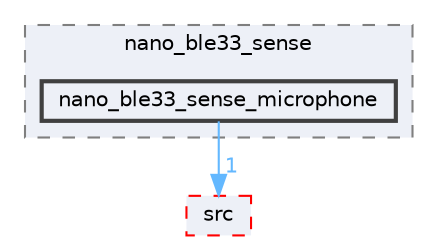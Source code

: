 digraph "Face_Access_inferencing/examples/nano_ble33_sense/nano_ble33_sense_microphone"
{
 // LATEX_PDF_SIZE
  bgcolor="transparent";
  edge [fontname=Helvetica,fontsize=10,labelfontname=Helvetica,labelfontsize=10];
  node [fontname=Helvetica,fontsize=10,shape=box,height=0.2,width=0.4];
  compound=true
  subgraph clusterdir_f83dbca78236457e510378740de19586 {
    graph [ bgcolor="#edf0f7", pencolor="grey50", label="nano_ble33_sense", fontname=Helvetica,fontsize=10 style="filled,dashed", URL="dir_f83dbca78236457e510378740de19586.html",tooltip=""]
  dir_c94e19433da25e915592d4d475789e69 [label="nano_ble33_sense_microphone", fillcolor="#edf0f7", color="grey25", style="filled,bold", URL="dir_c94e19433da25e915592d4d475789e69.html",tooltip=""];
  }
  dir_a10e16a828caf535b3ccf4484f92e610 [label="src", fillcolor="#edf0f7", color="red", style="filled,dashed", URL="dir_a10e16a828caf535b3ccf4484f92e610.html",tooltip=""];
  dir_c94e19433da25e915592d4d475789e69->dir_a10e16a828caf535b3ccf4484f92e610 [headlabel="1", labeldistance=1.5 headhref="dir_000204_000302.html" href="dir_000204_000302.html" color="steelblue1" fontcolor="steelblue1"];
}
